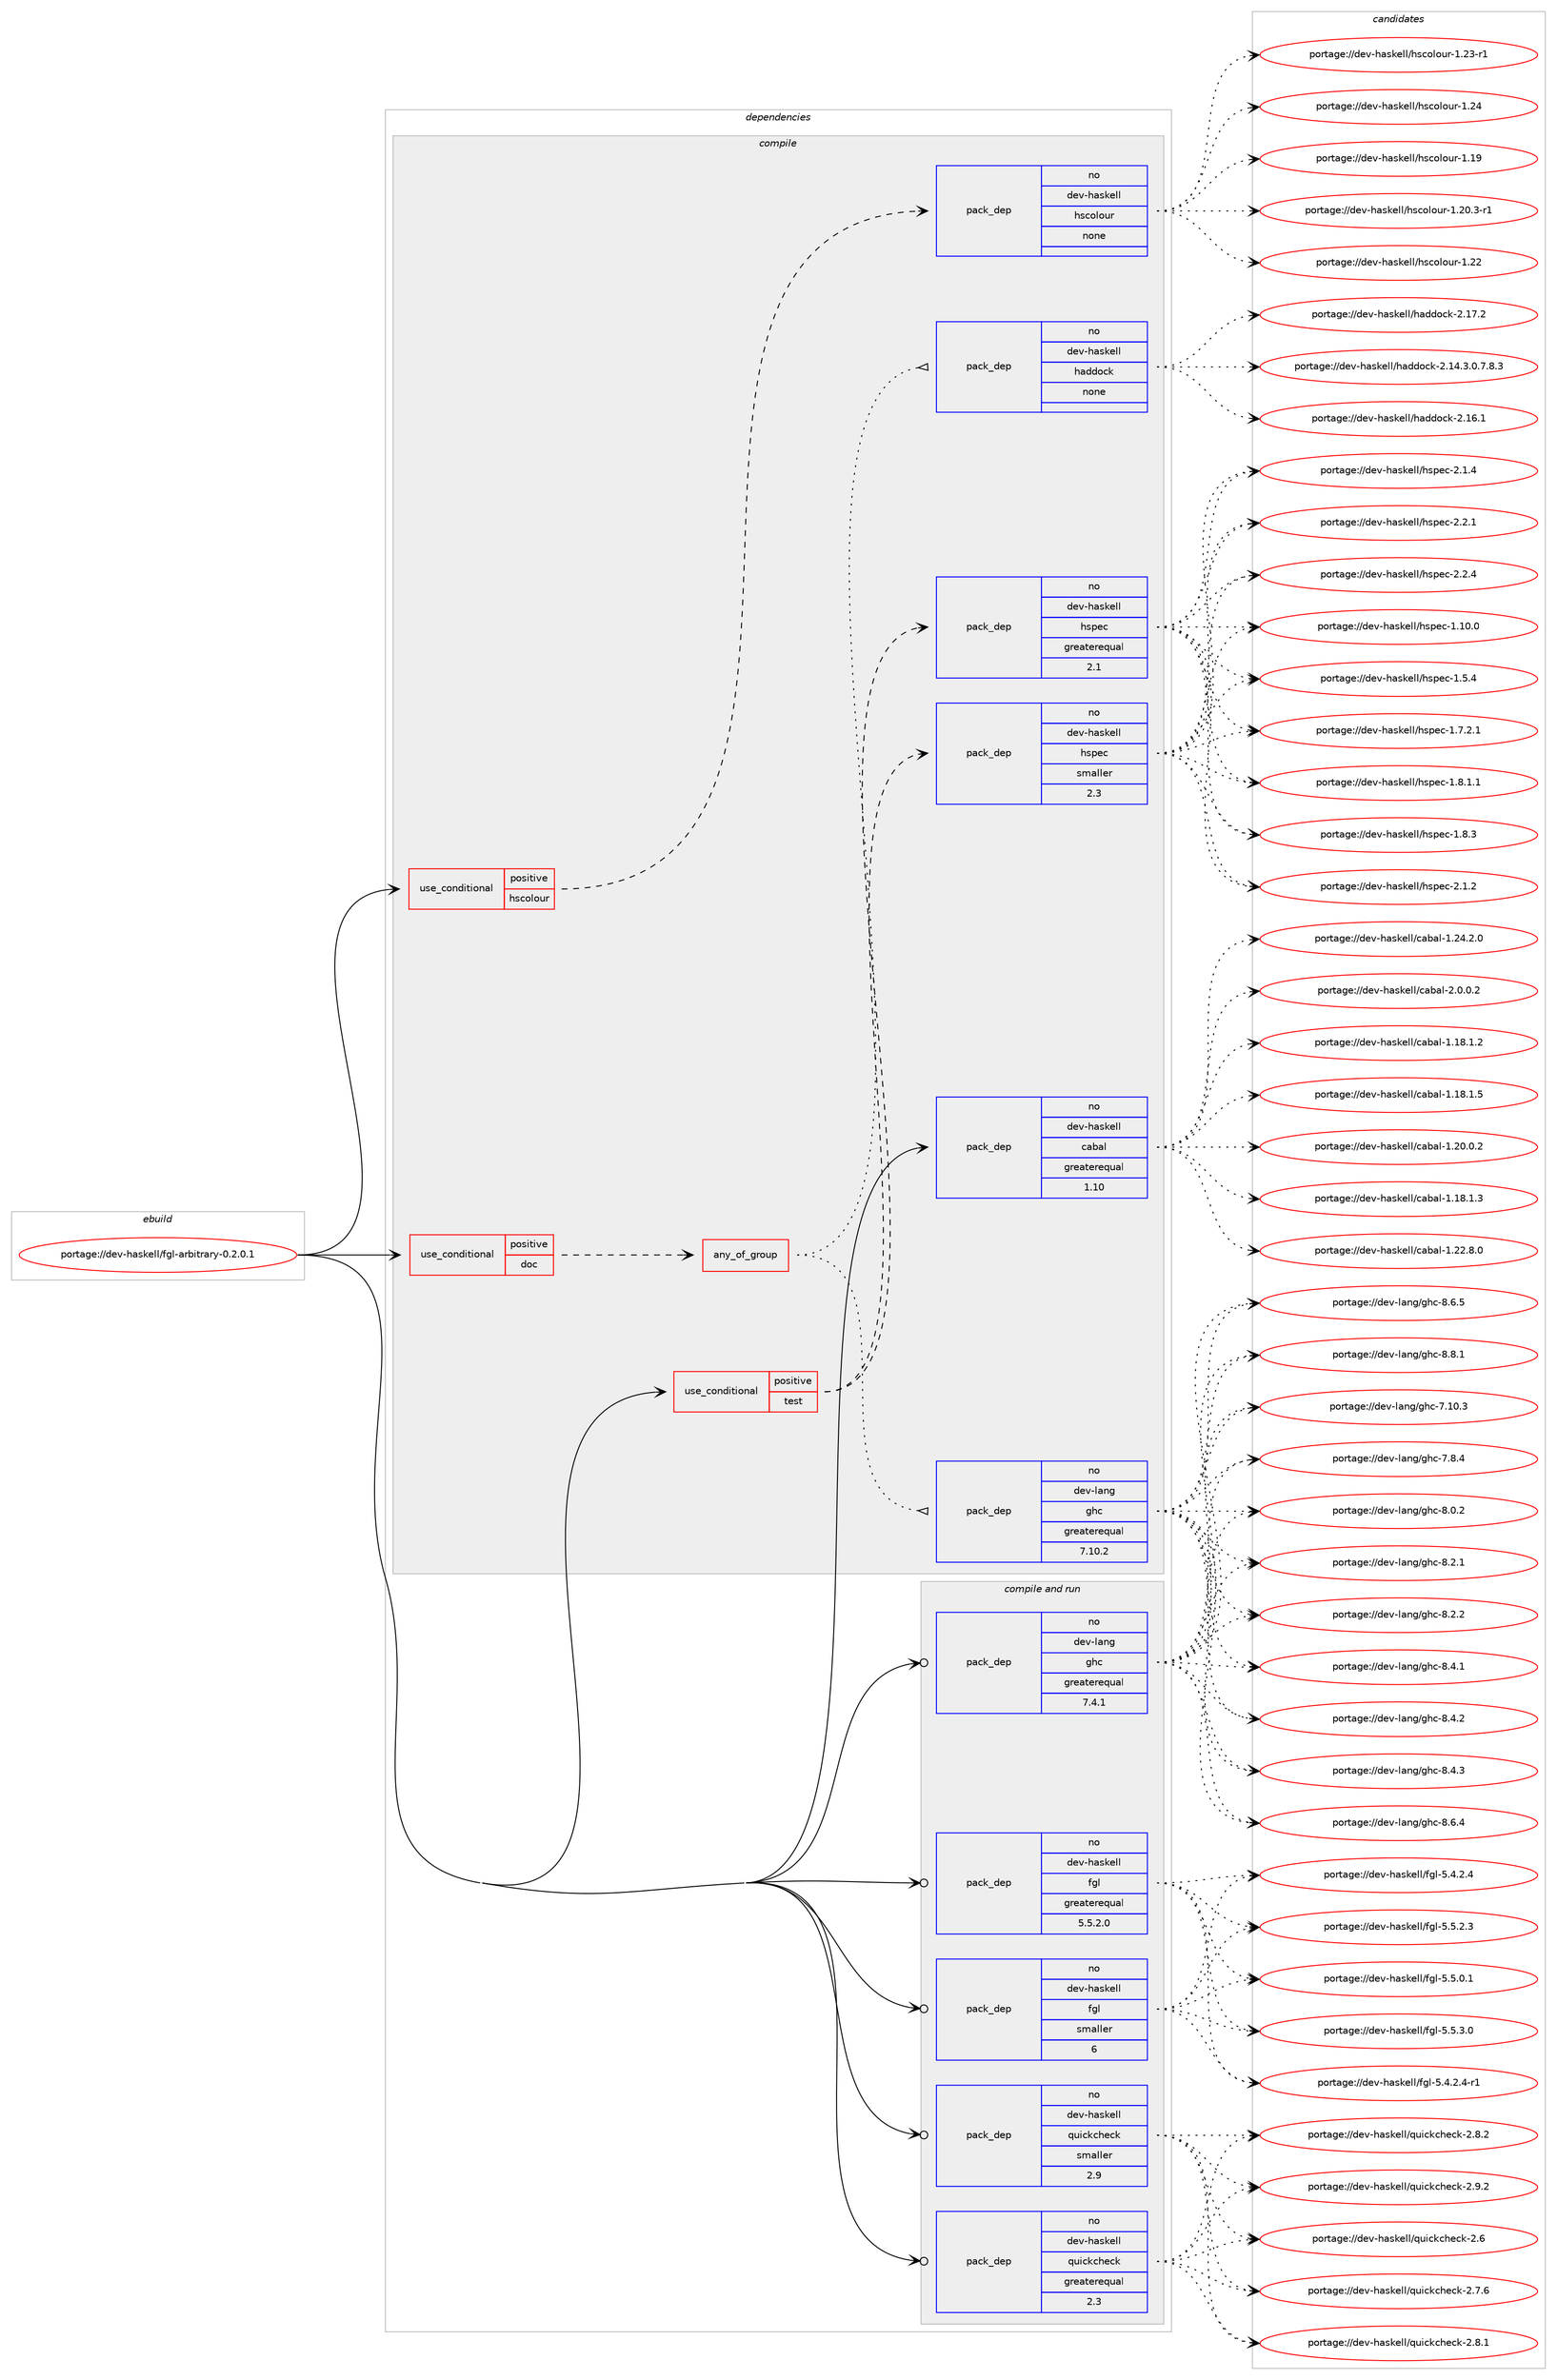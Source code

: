 digraph prolog {

# *************
# Graph options
# *************

newrank=true;
concentrate=true;
compound=true;
graph [rankdir=LR,fontname=Helvetica,fontsize=10,ranksep=1.5];#, ranksep=2.5, nodesep=0.2];
edge  [arrowhead=vee];
node  [fontname=Helvetica,fontsize=10];

# **********
# The ebuild
# **********

subgraph cluster_leftcol {
color=gray;
rank=same;
label=<<i>ebuild</i>>;
id [label="portage://dev-haskell/fgl-arbitrary-0.2.0.1", color=red, width=4, href="../dev-haskell/fgl-arbitrary-0.2.0.1.svg"];
}

# ****************
# The dependencies
# ****************

subgraph cluster_midcol {
color=gray;
label=<<i>dependencies</i>>;
subgraph cluster_compile {
fillcolor="#eeeeee";
style=filled;
label=<<i>compile</i>>;
subgraph cond15155 {
dependency67839 [label=<<TABLE BORDER="0" CELLBORDER="1" CELLSPACING="0" CELLPADDING="4"><TR><TD ROWSPAN="3" CELLPADDING="10">use_conditional</TD></TR><TR><TD>positive</TD></TR><TR><TD>doc</TD></TR></TABLE>>, shape=none, color=red];
subgraph any1680 {
dependency67840 [label=<<TABLE BORDER="0" CELLBORDER="1" CELLSPACING="0" CELLPADDING="4"><TR><TD CELLPADDING="10">any_of_group</TD></TR></TABLE>>, shape=none, color=red];subgraph pack50945 {
dependency67841 [label=<<TABLE BORDER="0" CELLBORDER="1" CELLSPACING="0" CELLPADDING="4" WIDTH="220"><TR><TD ROWSPAN="6" CELLPADDING="30">pack_dep</TD></TR><TR><TD WIDTH="110">no</TD></TR><TR><TD>dev-haskell</TD></TR><TR><TD>haddock</TD></TR><TR><TD>none</TD></TR><TR><TD></TD></TR></TABLE>>, shape=none, color=blue];
}
dependency67840:e -> dependency67841:w [weight=20,style="dotted",arrowhead="oinv"];
subgraph pack50946 {
dependency67842 [label=<<TABLE BORDER="0" CELLBORDER="1" CELLSPACING="0" CELLPADDING="4" WIDTH="220"><TR><TD ROWSPAN="6" CELLPADDING="30">pack_dep</TD></TR><TR><TD WIDTH="110">no</TD></TR><TR><TD>dev-lang</TD></TR><TR><TD>ghc</TD></TR><TR><TD>greaterequal</TD></TR><TR><TD>7.10.2</TD></TR></TABLE>>, shape=none, color=blue];
}
dependency67840:e -> dependency67842:w [weight=20,style="dotted",arrowhead="oinv"];
}
dependency67839:e -> dependency67840:w [weight=20,style="dashed",arrowhead="vee"];
}
id:e -> dependency67839:w [weight=20,style="solid",arrowhead="vee"];
subgraph cond15156 {
dependency67843 [label=<<TABLE BORDER="0" CELLBORDER="1" CELLSPACING="0" CELLPADDING="4"><TR><TD ROWSPAN="3" CELLPADDING="10">use_conditional</TD></TR><TR><TD>positive</TD></TR><TR><TD>hscolour</TD></TR></TABLE>>, shape=none, color=red];
subgraph pack50947 {
dependency67844 [label=<<TABLE BORDER="0" CELLBORDER="1" CELLSPACING="0" CELLPADDING="4" WIDTH="220"><TR><TD ROWSPAN="6" CELLPADDING="30">pack_dep</TD></TR><TR><TD WIDTH="110">no</TD></TR><TR><TD>dev-haskell</TD></TR><TR><TD>hscolour</TD></TR><TR><TD>none</TD></TR><TR><TD></TD></TR></TABLE>>, shape=none, color=blue];
}
dependency67843:e -> dependency67844:w [weight=20,style="dashed",arrowhead="vee"];
}
id:e -> dependency67843:w [weight=20,style="solid",arrowhead="vee"];
subgraph cond15157 {
dependency67845 [label=<<TABLE BORDER="0" CELLBORDER="1" CELLSPACING="0" CELLPADDING="4"><TR><TD ROWSPAN="3" CELLPADDING="10">use_conditional</TD></TR><TR><TD>positive</TD></TR><TR><TD>test</TD></TR></TABLE>>, shape=none, color=red];
subgraph pack50948 {
dependency67846 [label=<<TABLE BORDER="0" CELLBORDER="1" CELLSPACING="0" CELLPADDING="4" WIDTH="220"><TR><TD ROWSPAN="6" CELLPADDING="30">pack_dep</TD></TR><TR><TD WIDTH="110">no</TD></TR><TR><TD>dev-haskell</TD></TR><TR><TD>hspec</TD></TR><TR><TD>greaterequal</TD></TR><TR><TD>2.1</TD></TR></TABLE>>, shape=none, color=blue];
}
dependency67845:e -> dependency67846:w [weight=20,style="dashed",arrowhead="vee"];
subgraph pack50949 {
dependency67847 [label=<<TABLE BORDER="0" CELLBORDER="1" CELLSPACING="0" CELLPADDING="4" WIDTH="220"><TR><TD ROWSPAN="6" CELLPADDING="30">pack_dep</TD></TR><TR><TD WIDTH="110">no</TD></TR><TR><TD>dev-haskell</TD></TR><TR><TD>hspec</TD></TR><TR><TD>smaller</TD></TR><TR><TD>2.3</TD></TR></TABLE>>, shape=none, color=blue];
}
dependency67845:e -> dependency67847:w [weight=20,style="dashed",arrowhead="vee"];
}
id:e -> dependency67845:w [weight=20,style="solid",arrowhead="vee"];
subgraph pack50950 {
dependency67848 [label=<<TABLE BORDER="0" CELLBORDER="1" CELLSPACING="0" CELLPADDING="4" WIDTH="220"><TR><TD ROWSPAN="6" CELLPADDING="30">pack_dep</TD></TR><TR><TD WIDTH="110">no</TD></TR><TR><TD>dev-haskell</TD></TR><TR><TD>cabal</TD></TR><TR><TD>greaterequal</TD></TR><TR><TD>1.10</TD></TR></TABLE>>, shape=none, color=blue];
}
id:e -> dependency67848:w [weight=20,style="solid",arrowhead="vee"];
}
subgraph cluster_compileandrun {
fillcolor="#eeeeee";
style=filled;
label=<<i>compile and run</i>>;
subgraph pack50951 {
dependency67849 [label=<<TABLE BORDER="0" CELLBORDER="1" CELLSPACING="0" CELLPADDING="4" WIDTH="220"><TR><TD ROWSPAN="6" CELLPADDING="30">pack_dep</TD></TR><TR><TD WIDTH="110">no</TD></TR><TR><TD>dev-haskell</TD></TR><TR><TD>fgl</TD></TR><TR><TD>greaterequal</TD></TR><TR><TD>5.5.2.0</TD></TR></TABLE>>, shape=none, color=blue];
}
id:e -> dependency67849:w [weight=20,style="solid",arrowhead="odotvee"];
subgraph pack50952 {
dependency67850 [label=<<TABLE BORDER="0" CELLBORDER="1" CELLSPACING="0" CELLPADDING="4" WIDTH="220"><TR><TD ROWSPAN="6" CELLPADDING="30">pack_dep</TD></TR><TR><TD WIDTH="110">no</TD></TR><TR><TD>dev-haskell</TD></TR><TR><TD>fgl</TD></TR><TR><TD>smaller</TD></TR><TR><TD>6</TD></TR></TABLE>>, shape=none, color=blue];
}
id:e -> dependency67850:w [weight=20,style="solid",arrowhead="odotvee"];
subgraph pack50953 {
dependency67851 [label=<<TABLE BORDER="0" CELLBORDER="1" CELLSPACING="0" CELLPADDING="4" WIDTH="220"><TR><TD ROWSPAN="6" CELLPADDING="30">pack_dep</TD></TR><TR><TD WIDTH="110">no</TD></TR><TR><TD>dev-haskell</TD></TR><TR><TD>quickcheck</TD></TR><TR><TD>greaterequal</TD></TR><TR><TD>2.3</TD></TR></TABLE>>, shape=none, color=blue];
}
id:e -> dependency67851:w [weight=20,style="solid",arrowhead="odotvee"];
subgraph pack50954 {
dependency67852 [label=<<TABLE BORDER="0" CELLBORDER="1" CELLSPACING="0" CELLPADDING="4" WIDTH="220"><TR><TD ROWSPAN="6" CELLPADDING="30">pack_dep</TD></TR><TR><TD WIDTH="110">no</TD></TR><TR><TD>dev-haskell</TD></TR><TR><TD>quickcheck</TD></TR><TR><TD>smaller</TD></TR><TR><TD>2.9</TD></TR></TABLE>>, shape=none, color=blue];
}
id:e -> dependency67852:w [weight=20,style="solid",arrowhead="odotvee"];
subgraph pack50955 {
dependency67853 [label=<<TABLE BORDER="0" CELLBORDER="1" CELLSPACING="0" CELLPADDING="4" WIDTH="220"><TR><TD ROWSPAN="6" CELLPADDING="30">pack_dep</TD></TR><TR><TD WIDTH="110">no</TD></TR><TR><TD>dev-lang</TD></TR><TR><TD>ghc</TD></TR><TR><TD>greaterequal</TD></TR><TR><TD>7.4.1</TD></TR></TABLE>>, shape=none, color=blue];
}
id:e -> dependency67853:w [weight=20,style="solid",arrowhead="odotvee"];
}
subgraph cluster_run {
fillcolor="#eeeeee";
style=filled;
label=<<i>run</i>>;
}
}

# **************
# The candidates
# **************

subgraph cluster_choices {
rank=same;
color=gray;
label=<<i>candidates</i>>;

subgraph choice50945 {
color=black;
nodesep=1;
choiceportage1001011184510497115107101108108471049710010011199107455046495246514648465546564651 [label="portage://dev-haskell/haddock-2.14.3.0.7.8.3", color=red, width=4,href="../dev-haskell/haddock-2.14.3.0.7.8.3.svg"];
choiceportage100101118451049711510710110810847104971001001119910745504649544649 [label="portage://dev-haskell/haddock-2.16.1", color=red, width=4,href="../dev-haskell/haddock-2.16.1.svg"];
choiceportage100101118451049711510710110810847104971001001119910745504649554650 [label="portage://dev-haskell/haddock-2.17.2", color=red, width=4,href="../dev-haskell/haddock-2.17.2.svg"];
dependency67841:e -> choiceportage1001011184510497115107101108108471049710010011199107455046495246514648465546564651:w [style=dotted,weight="100"];
dependency67841:e -> choiceportage100101118451049711510710110810847104971001001119910745504649544649:w [style=dotted,weight="100"];
dependency67841:e -> choiceportage100101118451049711510710110810847104971001001119910745504649554650:w [style=dotted,weight="100"];
}
subgraph choice50946 {
color=black;
nodesep=1;
choiceportage1001011184510897110103471031049945554649484651 [label="portage://dev-lang/ghc-7.10.3", color=red, width=4,href="../dev-lang/ghc-7.10.3.svg"];
choiceportage10010111845108971101034710310499455546564652 [label="portage://dev-lang/ghc-7.8.4", color=red, width=4,href="../dev-lang/ghc-7.8.4.svg"];
choiceportage10010111845108971101034710310499455646484650 [label="portage://dev-lang/ghc-8.0.2", color=red, width=4,href="../dev-lang/ghc-8.0.2.svg"];
choiceportage10010111845108971101034710310499455646504649 [label="portage://dev-lang/ghc-8.2.1", color=red, width=4,href="../dev-lang/ghc-8.2.1.svg"];
choiceportage10010111845108971101034710310499455646504650 [label="portage://dev-lang/ghc-8.2.2", color=red, width=4,href="../dev-lang/ghc-8.2.2.svg"];
choiceportage10010111845108971101034710310499455646524649 [label="portage://dev-lang/ghc-8.4.1", color=red, width=4,href="../dev-lang/ghc-8.4.1.svg"];
choiceportage10010111845108971101034710310499455646524650 [label="portage://dev-lang/ghc-8.4.2", color=red, width=4,href="../dev-lang/ghc-8.4.2.svg"];
choiceportage10010111845108971101034710310499455646524651 [label="portage://dev-lang/ghc-8.4.3", color=red, width=4,href="../dev-lang/ghc-8.4.3.svg"];
choiceportage10010111845108971101034710310499455646544652 [label="portage://dev-lang/ghc-8.6.4", color=red, width=4,href="../dev-lang/ghc-8.6.4.svg"];
choiceportage10010111845108971101034710310499455646544653 [label="portage://dev-lang/ghc-8.6.5", color=red, width=4,href="../dev-lang/ghc-8.6.5.svg"];
choiceportage10010111845108971101034710310499455646564649 [label="portage://dev-lang/ghc-8.8.1", color=red, width=4,href="../dev-lang/ghc-8.8.1.svg"];
dependency67842:e -> choiceportage1001011184510897110103471031049945554649484651:w [style=dotted,weight="100"];
dependency67842:e -> choiceportage10010111845108971101034710310499455546564652:w [style=dotted,weight="100"];
dependency67842:e -> choiceportage10010111845108971101034710310499455646484650:w [style=dotted,weight="100"];
dependency67842:e -> choiceportage10010111845108971101034710310499455646504649:w [style=dotted,weight="100"];
dependency67842:e -> choiceportage10010111845108971101034710310499455646504650:w [style=dotted,weight="100"];
dependency67842:e -> choiceportage10010111845108971101034710310499455646524649:w [style=dotted,weight="100"];
dependency67842:e -> choiceportage10010111845108971101034710310499455646524650:w [style=dotted,weight="100"];
dependency67842:e -> choiceportage10010111845108971101034710310499455646524651:w [style=dotted,weight="100"];
dependency67842:e -> choiceportage10010111845108971101034710310499455646544652:w [style=dotted,weight="100"];
dependency67842:e -> choiceportage10010111845108971101034710310499455646544653:w [style=dotted,weight="100"];
dependency67842:e -> choiceportage10010111845108971101034710310499455646564649:w [style=dotted,weight="100"];
}
subgraph choice50947 {
color=black;
nodesep=1;
choiceportage100101118451049711510710110810847104115991111081111171144549464957 [label="portage://dev-haskell/hscolour-1.19", color=red, width=4,href="../dev-haskell/hscolour-1.19.svg"];
choiceportage10010111845104971151071011081084710411599111108111117114454946504846514511449 [label="portage://dev-haskell/hscolour-1.20.3-r1", color=red, width=4,href="../dev-haskell/hscolour-1.20.3-r1.svg"];
choiceportage100101118451049711510710110810847104115991111081111171144549465050 [label="portage://dev-haskell/hscolour-1.22", color=red, width=4,href="../dev-haskell/hscolour-1.22.svg"];
choiceportage1001011184510497115107101108108471041159911110811111711445494650514511449 [label="portage://dev-haskell/hscolour-1.23-r1", color=red, width=4,href="../dev-haskell/hscolour-1.23-r1.svg"];
choiceportage100101118451049711510710110810847104115991111081111171144549465052 [label="portage://dev-haskell/hscolour-1.24", color=red, width=4,href="../dev-haskell/hscolour-1.24.svg"];
dependency67844:e -> choiceportage100101118451049711510710110810847104115991111081111171144549464957:w [style=dotted,weight="100"];
dependency67844:e -> choiceportage10010111845104971151071011081084710411599111108111117114454946504846514511449:w [style=dotted,weight="100"];
dependency67844:e -> choiceportage100101118451049711510710110810847104115991111081111171144549465050:w [style=dotted,weight="100"];
dependency67844:e -> choiceportage1001011184510497115107101108108471041159911110811111711445494650514511449:w [style=dotted,weight="100"];
dependency67844:e -> choiceportage100101118451049711510710110810847104115991111081111171144549465052:w [style=dotted,weight="100"];
}
subgraph choice50948 {
color=black;
nodesep=1;
choiceportage1001011184510497115107101108108471041151121019945494649484648 [label="portage://dev-haskell/hspec-1.10.0", color=red, width=4,href="../dev-haskell/hspec-1.10.0.svg"];
choiceportage10010111845104971151071011081084710411511210199454946534652 [label="portage://dev-haskell/hspec-1.5.4", color=red, width=4,href="../dev-haskell/hspec-1.5.4.svg"];
choiceportage100101118451049711510710110810847104115112101994549465546504649 [label="portage://dev-haskell/hspec-1.7.2.1", color=red, width=4,href="../dev-haskell/hspec-1.7.2.1.svg"];
choiceportage100101118451049711510710110810847104115112101994549465646494649 [label="portage://dev-haskell/hspec-1.8.1.1", color=red, width=4,href="../dev-haskell/hspec-1.8.1.1.svg"];
choiceportage10010111845104971151071011081084710411511210199454946564651 [label="portage://dev-haskell/hspec-1.8.3", color=red, width=4,href="../dev-haskell/hspec-1.8.3.svg"];
choiceportage10010111845104971151071011081084710411511210199455046494650 [label="portage://dev-haskell/hspec-2.1.2", color=red, width=4,href="../dev-haskell/hspec-2.1.2.svg"];
choiceportage10010111845104971151071011081084710411511210199455046494652 [label="portage://dev-haskell/hspec-2.1.4", color=red, width=4,href="../dev-haskell/hspec-2.1.4.svg"];
choiceportage10010111845104971151071011081084710411511210199455046504649 [label="portage://dev-haskell/hspec-2.2.1", color=red, width=4,href="../dev-haskell/hspec-2.2.1.svg"];
choiceportage10010111845104971151071011081084710411511210199455046504652 [label="portage://dev-haskell/hspec-2.2.4", color=red, width=4,href="../dev-haskell/hspec-2.2.4.svg"];
dependency67846:e -> choiceportage1001011184510497115107101108108471041151121019945494649484648:w [style=dotted,weight="100"];
dependency67846:e -> choiceportage10010111845104971151071011081084710411511210199454946534652:w [style=dotted,weight="100"];
dependency67846:e -> choiceportage100101118451049711510710110810847104115112101994549465546504649:w [style=dotted,weight="100"];
dependency67846:e -> choiceportage100101118451049711510710110810847104115112101994549465646494649:w [style=dotted,weight="100"];
dependency67846:e -> choiceportage10010111845104971151071011081084710411511210199454946564651:w [style=dotted,weight="100"];
dependency67846:e -> choiceportage10010111845104971151071011081084710411511210199455046494650:w [style=dotted,weight="100"];
dependency67846:e -> choiceportage10010111845104971151071011081084710411511210199455046494652:w [style=dotted,weight="100"];
dependency67846:e -> choiceportage10010111845104971151071011081084710411511210199455046504649:w [style=dotted,weight="100"];
dependency67846:e -> choiceportage10010111845104971151071011081084710411511210199455046504652:w [style=dotted,weight="100"];
}
subgraph choice50949 {
color=black;
nodesep=1;
choiceportage1001011184510497115107101108108471041151121019945494649484648 [label="portage://dev-haskell/hspec-1.10.0", color=red, width=4,href="../dev-haskell/hspec-1.10.0.svg"];
choiceportage10010111845104971151071011081084710411511210199454946534652 [label="portage://dev-haskell/hspec-1.5.4", color=red, width=4,href="../dev-haskell/hspec-1.5.4.svg"];
choiceportage100101118451049711510710110810847104115112101994549465546504649 [label="portage://dev-haskell/hspec-1.7.2.1", color=red, width=4,href="../dev-haskell/hspec-1.7.2.1.svg"];
choiceportage100101118451049711510710110810847104115112101994549465646494649 [label="portage://dev-haskell/hspec-1.8.1.1", color=red, width=4,href="../dev-haskell/hspec-1.8.1.1.svg"];
choiceportage10010111845104971151071011081084710411511210199454946564651 [label="portage://dev-haskell/hspec-1.8.3", color=red, width=4,href="../dev-haskell/hspec-1.8.3.svg"];
choiceportage10010111845104971151071011081084710411511210199455046494650 [label="portage://dev-haskell/hspec-2.1.2", color=red, width=4,href="../dev-haskell/hspec-2.1.2.svg"];
choiceportage10010111845104971151071011081084710411511210199455046494652 [label="portage://dev-haskell/hspec-2.1.4", color=red, width=4,href="../dev-haskell/hspec-2.1.4.svg"];
choiceportage10010111845104971151071011081084710411511210199455046504649 [label="portage://dev-haskell/hspec-2.2.1", color=red, width=4,href="../dev-haskell/hspec-2.2.1.svg"];
choiceportage10010111845104971151071011081084710411511210199455046504652 [label="portage://dev-haskell/hspec-2.2.4", color=red, width=4,href="../dev-haskell/hspec-2.2.4.svg"];
dependency67847:e -> choiceportage1001011184510497115107101108108471041151121019945494649484648:w [style=dotted,weight="100"];
dependency67847:e -> choiceportage10010111845104971151071011081084710411511210199454946534652:w [style=dotted,weight="100"];
dependency67847:e -> choiceportage100101118451049711510710110810847104115112101994549465546504649:w [style=dotted,weight="100"];
dependency67847:e -> choiceportage100101118451049711510710110810847104115112101994549465646494649:w [style=dotted,weight="100"];
dependency67847:e -> choiceportage10010111845104971151071011081084710411511210199454946564651:w [style=dotted,weight="100"];
dependency67847:e -> choiceportage10010111845104971151071011081084710411511210199455046494650:w [style=dotted,weight="100"];
dependency67847:e -> choiceportage10010111845104971151071011081084710411511210199455046494652:w [style=dotted,weight="100"];
dependency67847:e -> choiceportage10010111845104971151071011081084710411511210199455046504649:w [style=dotted,weight="100"];
dependency67847:e -> choiceportage10010111845104971151071011081084710411511210199455046504652:w [style=dotted,weight="100"];
}
subgraph choice50950 {
color=black;
nodesep=1;
choiceportage10010111845104971151071011081084799979897108454946495646494650 [label="portage://dev-haskell/cabal-1.18.1.2", color=red, width=4,href="../dev-haskell/cabal-1.18.1.2.svg"];
choiceportage10010111845104971151071011081084799979897108454946495646494651 [label="portage://dev-haskell/cabal-1.18.1.3", color=red, width=4,href="../dev-haskell/cabal-1.18.1.3.svg"];
choiceportage10010111845104971151071011081084799979897108454946495646494653 [label="portage://dev-haskell/cabal-1.18.1.5", color=red, width=4,href="../dev-haskell/cabal-1.18.1.5.svg"];
choiceportage10010111845104971151071011081084799979897108454946504846484650 [label="portage://dev-haskell/cabal-1.20.0.2", color=red, width=4,href="../dev-haskell/cabal-1.20.0.2.svg"];
choiceportage10010111845104971151071011081084799979897108454946505046564648 [label="portage://dev-haskell/cabal-1.22.8.0", color=red, width=4,href="../dev-haskell/cabal-1.22.8.0.svg"];
choiceportage10010111845104971151071011081084799979897108454946505246504648 [label="portage://dev-haskell/cabal-1.24.2.0", color=red, width=4,href="../dev-haskell/cabal-1.24.2.0.svg"];
choiceportage100101118451049711510710110810847999798971084550464846484650 [label="portage://dev-haskell/cabal-2.0.0.2", color=red, width=4,href="../dev-haskell/cabal-2.0.0.2.svg"];
dependency67848:e -> choiceportage10010111845104971151071011081084799979897108454946495646494650:w [style=dotted,weight="100"];
dependency67848:e -> choiceportage10010111845104971151071011081084799979897108454946495646494651:w [style=dotted,weight="100"];
dependency67848:e -> choiceportage10010111845104971151071011081084799979897108454946495646494653:w [style=dotted,weight="100"];
dependency67848:e -> choiceportage10010111845104971151071011081084799979897108454946504846484650:w [style=dotted,weight="100"];
dependency67848:e -> choiceportage10010111845104971151071011081084799979897108454946505046564648:w [style=dotted,weight="100"];
dependency67848:e -> choiceportage10010111845104971151071011081084799979897108454946505246504648:w [style=dotted,weight="100"];
dependency67848:e -> choiceportage100101118451049711510710110810847999798971084550464846484650:w [style=dotted,weight="100"];
}
subgraph choice50951 {
color=black;
nodesep=1;
choiceportage1001011184510497115107101108108471021031084553465246504652 [label="portage://dev-haskell/fgl-5.4.2.4", color=red, width=4,href="../dev-haskell/fgl-5.4.2.4.svg"];
choiceportage10010111845104971151071011081084710210310845534652465046524511449 [label="portage://dev-haskell/fgl-5.4.2.4-r1", color=red, width=4,href="../dev-haskell/fgl-5.4.2.4-r1.svg"];
choiceportage1001011184510497115107101108108471021031084553465346484649 [label="portage://dev-haskell/fgl-5.5.0.1", color=red, width=4,href="../dev-haskell/fgl-5.5.0.1.svg"];
choiceportage1001011184510497115107101108108471021031084553465346504651 [label="portage://dev-haskell/fgl-5.5.2.3", color=red, width=4,href="../dev-haskell/fgl-5.5.2.3.svg"];
choiceportage1001011184510497115107101108108471021031084553465346514648 [label="portage://dev-haskell/fgl-5.5.3.0", color=red, width=4,href="../dev-haskell/fgl-5.5.3.0.svg"];
dependency67849:e -> choiceportage1001011184510497115107101108108471021031084553465246504652:w [style=dotted,weight="100"];
dependency67849:e -> choiceportage10010111845104971151071011081084710210310845534652465046524511449:w [style=dotted,weight="100"];
dependency67849:e -> choiceportage1001011184510497115107101108108471021031084553465346484649:w [style=dotted,weight="100"];
dependency67849:e -> choiceportage1001011184510497115107101108108471021031084553465346504651:w [style=dotted,weight="100"];
dependency67849:e -> choiceportage1001011184510497115107101108108471021031084553465346514648:w [style=dotted,weight="100"];
}
subgraph choice50952 {
color=black;
nodesep=1;
choiceportage1001011184510497115107101108108471021031084553465246504652 [label="portage://dev-haskell/fgl-5.4.2.4", color=red, width=4,href="../dev-haskell/fgl-5.4.2.4.svg"];
choiceportage10010111845104971151071011081084710210310845534652465046524511449 [label="portage://dev-haskell/fgl-5.4.2.4-r1", color=red, width=4,href="../dev-haskell/fgl-5.4.2.4-r1.svg"];
choiceportage1001011184510497115107101108108471021031084553465346484649 [label="portage://dev-haskell/fgl-5.5.0.1", color=red, width=4,href="../dev-haskell/fgl-5.5.0.1.svg"];
choiceportage1001011184510497115107101108108471021031084553465346504651 [label="portage://dev-haskell/fgl-5.5.2.3", color=red, width=4,href="../dev-haskell/fgl-5.5.2.3.svg"];
choiceportage1001011184510497115107101108108471021031084553465346514648 [label="portage://dev-haskell/fgl-5.5.3.0", color=red, width=4,href="../dev-haskell/fgl-5.5.3.0.svg"];
dependency67850:e -> choiceportage1001011184510497115107101108108471021031084553465246504652:w [style=dotted,weight="100"];
dependency67850:e -> choiceportage10010111845104971151071011081084710210310845534652465046524511449:w [style=dotted,weight="100"];
dependency67850:e -> choiceportage1001011184510497115107101108108471021031084553465346484649:w [style=dotted,weight="100"];
dependency67850:e -> choiceportage1001011184510497115107101108108471021031084553465346504651:w [style=dotted,weight="100"];
dependency67850:e -> choiceportage1001011184510497115107101108108471021031084553465346514648:w [style=dotted,weight="100"];
}
subgraph choice50953 {
color=black;
nodesep=1;
choiceportage10010111845104971151071011081084711311710599107991041019910745504654 [label="portage://dev-haskell/quickcheck-2.6", color=red, width=4,href="../dev-haskell/quickcheck-2.6.svg"];
choiceportage100101118451049711510710110810847113117105991079910410199107455046554654 [label="portage://dev-haskell/quickcheck-2.7.6", color=red, width=4,href="../dev-haskell/quickcheck-2.7.6.svg"];
choiceportage100101118451049711510710110810847113117105991079910410199107455046564649 [label="portage://dev-haskell/quickcheck-2.8.1", color=red, width=4,href="../dev-haskell/quickcheck-2.8.1.svg"];
choiceportage100101118451049711510710110810847113117105991079910410199107455046564650 [label="portage://dev-haskell/quickcheck-2.8.2", color=red, width=4,href="../dev-haskell/quickcheck-2.8.2.svg"];
choiceportage100101118451049711510710110810847113117105991079910410199107455046574650 [label="portage://dev-haskell/quickcheck-2.9.2", color=red, width=4,href="../dev-haskell/quickcheck-2.9.2.svg"];
dependency67851:e -> choiceportage10010111845104971151071011081084711311710599107991041019910745504654:w [style=dotted,weight="100"];
dependency67851:e -> choiceportage100101118451049711510710110810847113117105991079910410199107455046554654:w [style=dotted,weight="100"];
dependency67851:e -> choiceportage100101118451049711510710110810847113117105991079910410199107455046564649:w [style=dotted,weight="100"];
dependency67851:e -> choiceportage100101118451049711510710110810847113117105991079910410199107455046564650:w [style=dotted,weight="100"];
dependency67851:e -> choiceportage100101118451049711510710110810847113117105991079910410199107455046574650:w [style=dotted,weight="100"];
}
subgraph choice50954 {
color=black;
nodesep=1;
choiceportage10010111845104971151071011081084711311710599107991041019910745504654 [label="portage://dev-haskell/quickcheck-2.6", color=red, width=4,href="../dev-haskell/quickcheck-2.6.svg"];
choiceportage100101118451049711510710110810847113117105991079910410199107455046554654 [label="portage://dev-haskell/quickcheck-2.7.6", color=red, width=4,href="../dev-haskell/quickcheck-2.7.6.svg"];
choiceportage100101118451049711510710110810847113117105991079910410199107455046564649 [label="portage://dev-haskell/quickcheck-2.8.1", color=red, width=4,href="../dev-haskell/quickcheck-2.8.1.svg"];
choiceportage100101118451049711510710110810847113117105991079910410199107455046564650 [label="portage://dev-haskell/quickcheck-2.8.2", color=red, width=4,href="../dev-haskell/quickcheck-2.8.2.svg"];
choiceportage100101118451049711510710110810847113117105991079910410199107455046574650 [label="portage://dev-haskell/quickcheck-2.9.2", color=red, width=4,href="../dev-haskell/quickcheck-2.9.2.svg"];
dependency67852:e -> choiceportage10010111845104971151071011081084711311710599107991041019910745504654:w [style=dotted,weight="100"];
dependency67852:e -> choiceportage100101118451049711510710110810847113117105991079910410199107455046554654:w [style=dotted,weight="100"];
dependency67852:e -> choiceportage100101118451049711510710110810847113117105991079910410199107455046564649:w [style=dotted,weight="100"];
dependency67852:e -> choiceportage100101118451049711510710110810847113117105991079910410199107455046564650:w [style=dotted,weight="100"];
dependency67852:e -> choiceportage100101118451049711510710110810847113117105991079910410199107455046574650:w [style=dotted,weight="100"];
}
subgraph choice50955 {
color=black;
nodesep=1;
choiceportage1001011184510897110103471031049945554649484651 [label="portage://dev-lang/ghc-7.10.3", color=red, width=4,href="../dev-lang/ghc-7.10.3.svg"];
choiceportage10010111845108971101034710310499455546564652 [label="portage://dev-lang/ghc-7.8.4", color=red, width=4,href="../dev-lang/ghc-7.8.4.svg"];
choiceportage10010111845108971101034710310499455646484650 [label="portage://dev-lang/ghc-8.0.2", color=red, width=4,href="../dev-lang/ghc-8.0.2.svg"];
choiceportage10010111845108971101034710310499455646504649 [label="portage://dev-lang/ghc-8.2.1", color=red, width=4,href="../dev-lang/ghc-8.2.1.svg"];
choiceportage10010111845108971101034710310499455646504650 [label="portage://dev-lang/ghc-8.2.2", color=red, width=4,href="../dev-lang/ghc-8.2.2.svg"];
choiceportage10010111845108971101034710310499455646524649 [label="portage://dev-lang/ghc-8.4.1", color=red, width=4,href="../dev-lang/ghc-8.4.1.svg"];
choiceportage10010111845108971101034710310499455646524650 [label="portage://dev-lang/ghc-8.4.2", color=red, width=4,href="../dev-lang/ghc-8.4.2.svg"];
choiceportage10010111845108971101034710310499455646524651 [label="portage://dev-lang/ghc-8.4.3", color=red, width=4,href="../dev-lang/ghc-8.4.3.svg"];
choiceportage10010111845108971101034710310499455646544652 [label="portage://dev-lang/ghc-8.6.4", color=red, width=4,href="../dev-lang/ghc-8.6.4.svg"];
choiceportage10010111845108971101034710310499455646544653 [label="portage://dev-lang/ghc-8.6.5", color=red, width=4,href="../dev-lang/ghc-8.6.5.svg"];
choiceportage10010111845108971101034710310499455646564649 [label="portage://dev-lang/ghc-8.8.1", color=red, width=4,href="../dev-lang/ghc-8.8.1.svg"];
dependency67853:e -> choiceportage1001011184510897110103471031049945554649484651:w [style=dotted,weight="100"];
dependency67853:e -> choiceportage10010111845108971101034710310499455546564652:w [style=dotted,weight="100"];
dependency67853:e -> choiceportage10010111845108971101034710310499455646484650:w [style=dotted,weight="100"];
dependency67853:e -> choiceportage10010111845108971101034710310499455646504649:w [style=dotted,weight="100"];
dependency67853:e -> choiceportage10010111845108971101034710310499455646504650:w [style=dotted,weight="100"];
dependency67853:e -> choiceportage10010111845108971101034710310499455646524649:w [style=dotted,weight="100"];
dependency67853:e -> choiceportage10010111845108971101034710310499455646524650:w [style=dotted,weight="100"];
dependency67853:e -> choiceportage10010111845108971101034710310499455646524651:w [style=dotted,weight="100"];
dependency67853:e -> choiceportage10010111845108971101034710310499455646544652:w [style=dotted,weight="100"];
dependency67853:e -> choiceportage10010111845108971101034710310499455646544653:w [style=dotted,weight="100"];
dependency67853:e -> choiceportage10010111845108971101034710310499455646564649:w [style=dotted,weight="100"];
}
}

}
